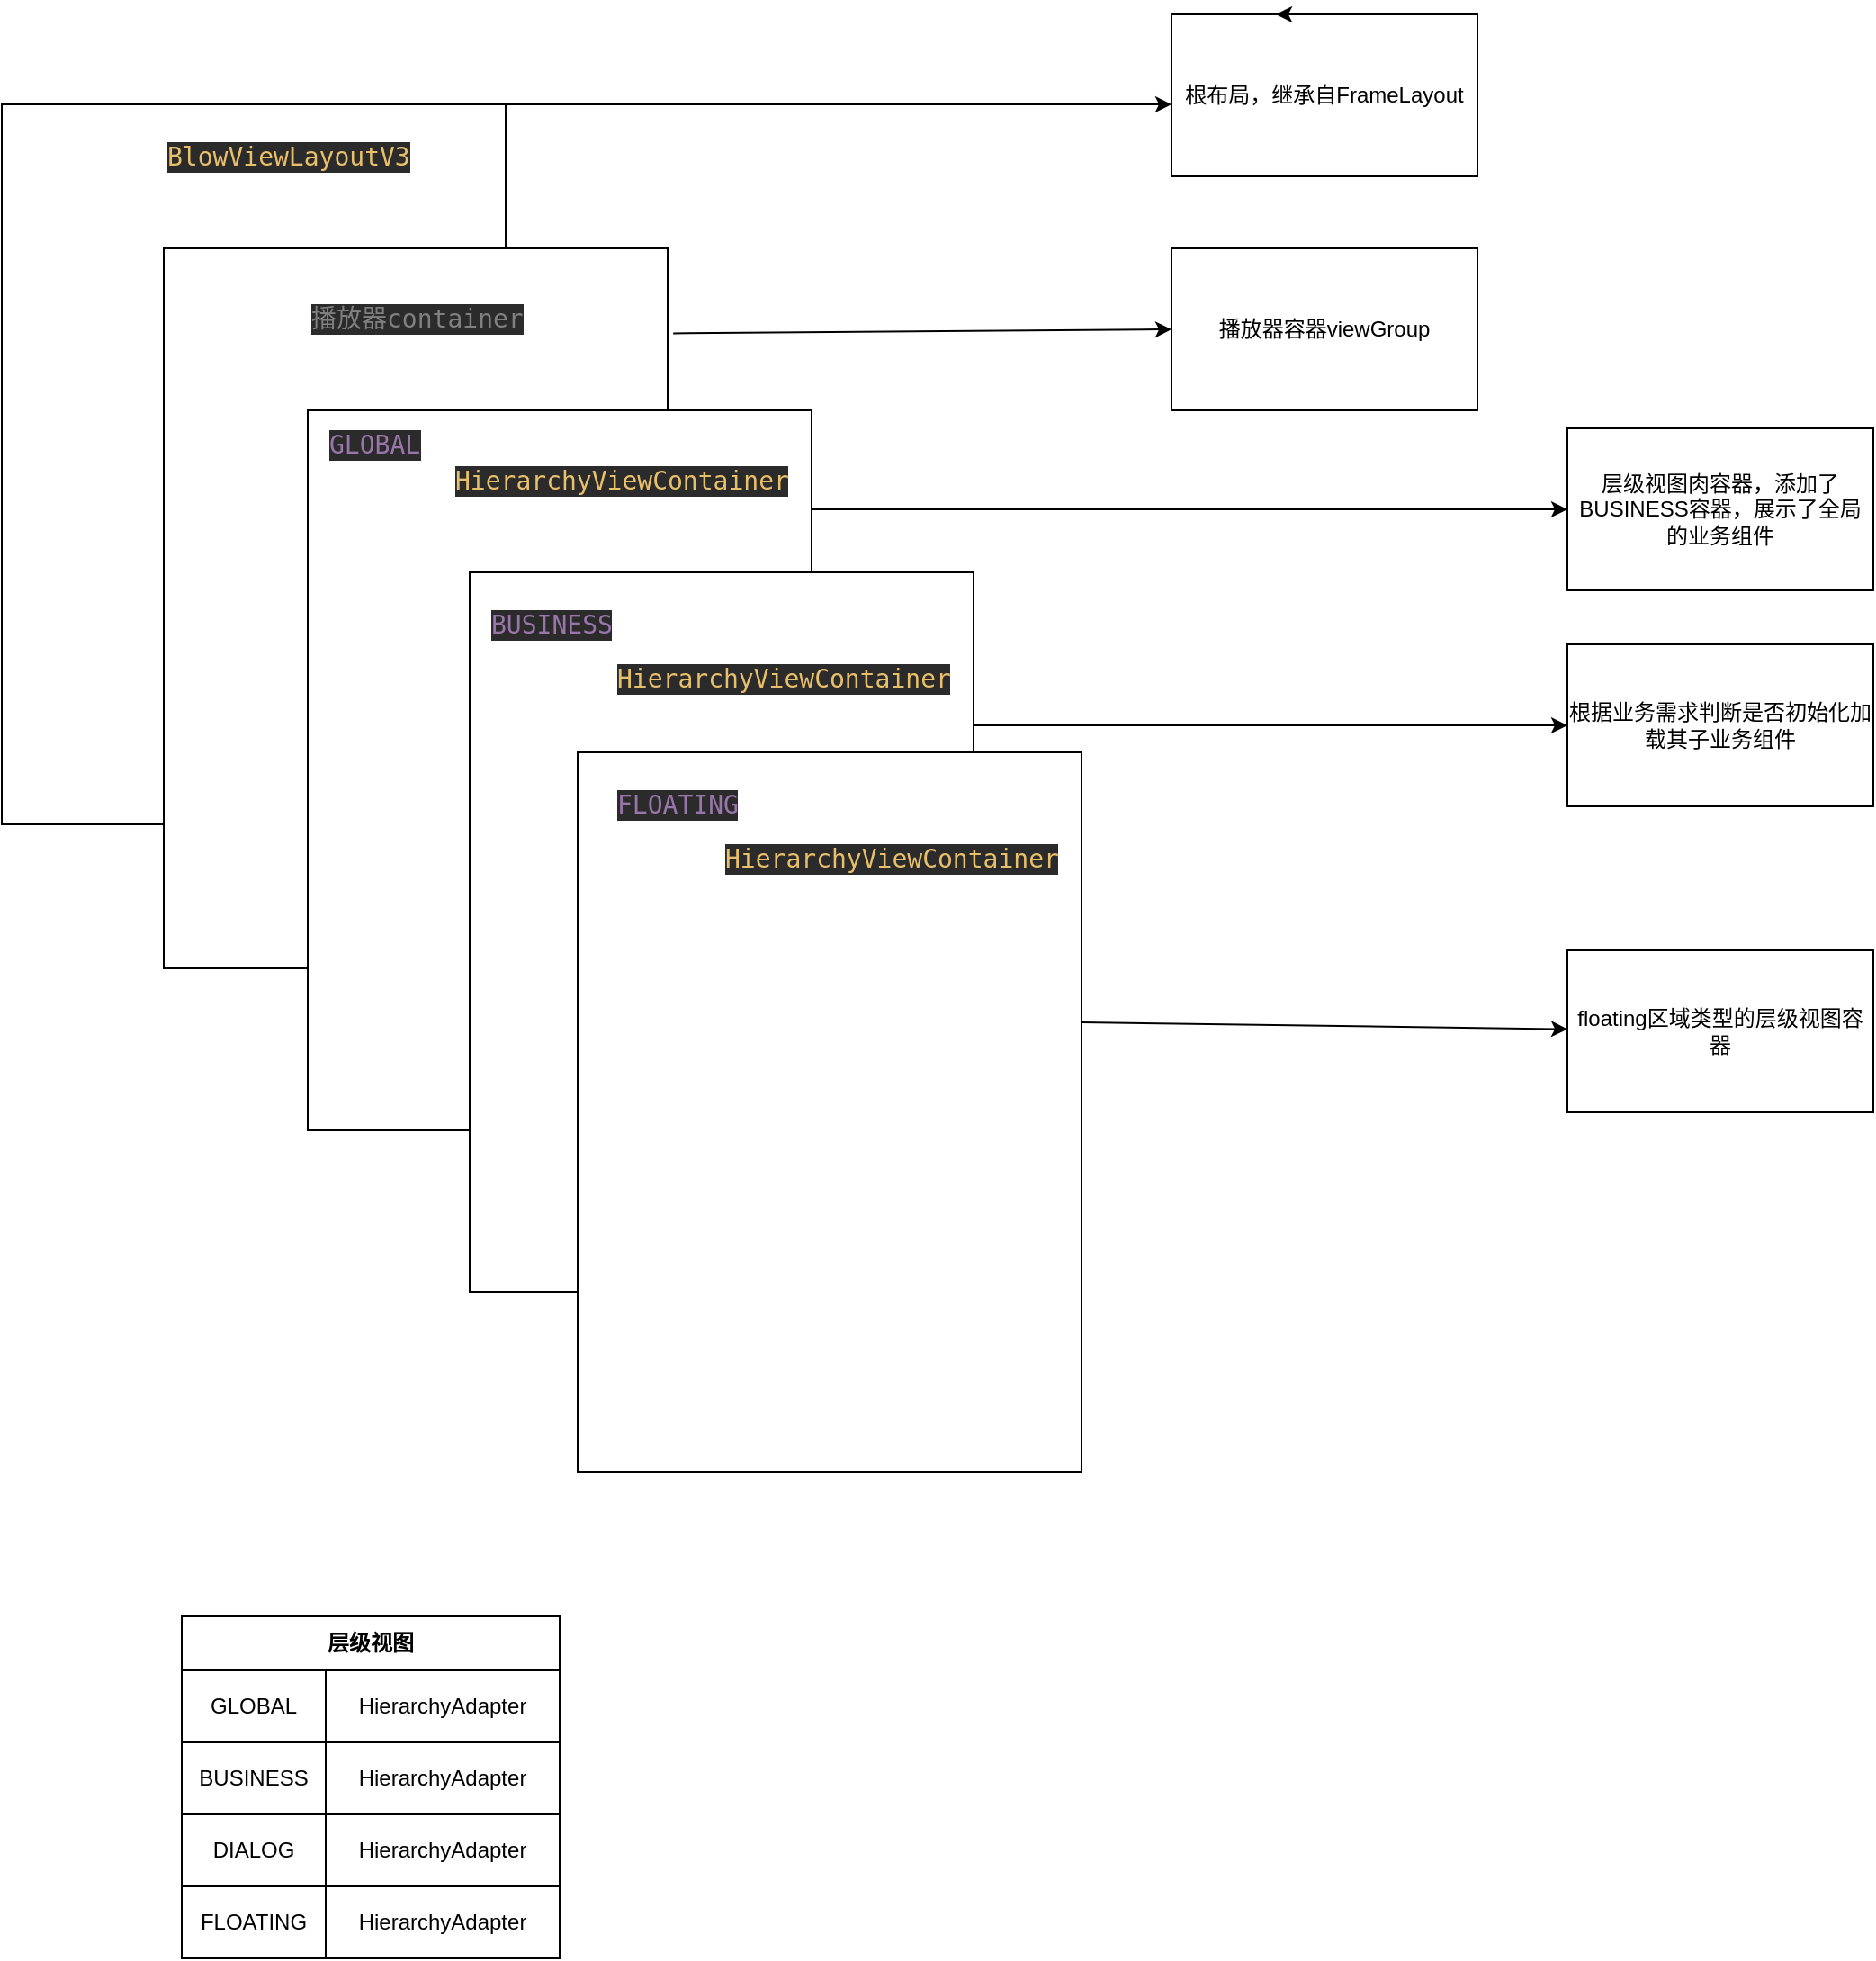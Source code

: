 <mxfile version="13.10.8" type="github">
  <diagram id="C5RBs43oDa-KdzZeNtuy" name="Page-1">
    <mxGraphModel dx="1426" dy="794" grid="1" gridSize="10" guides="1" tooltips="1" connect="1" arrows="1" fold="1" page="1" pageScale="1" pageWidth="827" pageHeight="1169" math="0" shadow="0">
      <root>
        <mxCell id="WIyWlLk6GJQsqaUBKTNV-0" />
        <mxCell id="WIyWlLk6GJQsqaUBKTNV-1" parent="WIyWlLk6GJQsqaUBKTNV-0" />
        <mxCell id="ZWcvLshL3i0wxRY5K2vE-22" style="edgeStyle=orthogonalEdgeStyle;rounded=0;orthogonalLoop=1;jettySize=auto;html=1;exitX=1;exitY=0;exitDx=0;exitDy=0;" parent="WIyWlLk6GJQsqaUBKTNV-1" source="ZWcvLshL3i0wxRY5K2vE-8" edge="1">
          <mxGeometry relative="1" as="geometry">
            <mxPoint x="820" y="90" as="targetPoint" />
            <Array as="points">
              <mxPoint x="560" y="90" />
              <mxPoint x="560" y="90" />
            </Array>
          </mxGeometry>
        </mxCell>
        <mxCell id="ZWcvLshL3i0wxRY5K2vE-8" value="" style="whiteSpace=wrap;html=1;" parent="WIyWlLk6GJQsqaUBKTNV-1" vertex="1">
          <mxGeometry x="170" y="90" width="280" height="400" as="geometry" />
        </mxCell>
        <mxCell id="ZWcvLshL3i0wxRY5K2vE-0" value="" style="whiteSpace=wrap;html=1;" parent="WIyWlLk6GJQsqaUBKTNV-1" vertex="1">
          <mxGeometry x="260" y="170" width="280" height="400" as="geometry" />
        </mxCell>
        <mxCell id="ZWcvLshL3i0wxRY5K2vE-5" value="&lt;pre style=&quot;background-color: #2b2b2b ; color: #a9b7c6 ; font-family: &amp;quot;menlo&amp;quot; , monospace ; font-size: 10.5pt&quot;&gt;&lt;span style=&quot;color: #e8bf6a&quot;&gt;BlowViewLayoutV3&lt;/span&gt;&lt;/pre&gt;" style="text;whiteSpace=wrap;html=1;" parent="WIyWlLk6GJQsqaUBKTNV-1" vertex="1">
          <mxGeometry x="260" y="90" width="160" height="60" as="geometry" />
        </mxCell>
        <mxCell id="ZWcvLshL3i0wxRY5K2vE-7" value="&lt;pre style=&quot;background-color: #2b2b2b ; color: #a9b7c6 ; font-family: &amp;quot;menlo&amp;quot; , monospace ; font-size: 10.5pt&quot;&gt;&lt;span style=&quot;color: #808080&quot;&gt;播放器container&lt;/span&gt;&lt;/pre&gt;" style="text;whiteSpace=wrap;html=1;" parent="WIyWlLk6GJQsqaUBKTNV-1" vertex="1">
          <mxGeometry x="340" y="180" width="140" height="60" as="geometry" />
        </mxCell>
        <mxCell id="ZWcvLshL3i0wxRY5K2vE-12" value="" style="whiteSpace=wrap;html=1;" parent="WIyWlLk6GJQsqaUBKTNV-1" vertex="1">
          <mxGeometry x="340" y="260" width="280" height="400" as="geometry" />
        </mxCell>
        <mxCell id="ZWcvLshL3i0wxRY5K2vE-13" value="&lt;pre style=&quot;background-color: #2b2b2b ; color: #a9b7c6 ; font-family: &amp;quot;menlo&amp;quot; , monospace ; font-size: 10.5pt&quot;&gt;&lt;span style=&quot;color: #e8bf6a&quot;&gt;HierarchyViewContainer&lt;/span&gt;&lt;/pre&gt;" style="text;whiteSpace=wrap;html=1;" parent="WIyWlLk6GJQsqaUBKTNV-1" vertex="1">
          <mxGeometry x="420" y="270" width="210" height="60" as="geometry" />
        </mxCell>
        <mxCell id="ZWcvLshL3i0wxRY5K2vE-14" value="" style="whiteSpace=wrap;html=1;" parent="WIyWlLk6GJQsqaUBKTNV-1" vertex="1">
          <mxGeometry x="430" y="350" width="280" height="400" as="geometry" />
        </mxCell>
        <mxCell id="ZWcvLshL3i0wxRY5K2vE-15" value="&lt;pre style=&quot;background-color: #2b2b2b ; color: #a9b7c6 ; font-family: &amp;quot;menlo&amp;quot; , monospace ; font-size: 10.5pt&quot;&gt;&lt;span style=&quot;color: #e8bf6a&quot;&gt;HierarchyViewContainer&lt;/span&gt;&lt;/pre&gt;" style="text;whiteSpace=wrap;html=1;" parent="WIyWlLk6GJQsqaUBKTNV-1" vertex="1">
          <mxGeometry x="510" y="380" width="210" height="60" as="geometry" />
        </mxCell>
        <mxCell id="ZWcvLshL3i0wxRY5K2vE-17" value="&lt;pre style=&quot;background-color: #2b2b2b ; color: #a9b7c6 ; font-family: &amp;quot;menlo&amp;quot; , monospace ; font-size: 10.5pt&quot;&gt;&lt;span style=&quot;color: #9876aa&quot;&gt;GLOBAL&lt;/span&gt;&lt;/pre&gt;" style="text;whiteSpace=wrap;html=1;" parent="WIyWlLk6GJQsqaUBKTNV-1" vertex="1">
          <mxGeometry x="350" y="250" width="80" height="60" as="geometry" />
        </mxCell>
        <mxCell id="ZWcvLshL3i0wxRY5K2vE-18" value="&lt;pre style=&quot;background-color: #2b2b2b ; color: #a9b7c6 ; font-family: &amp;quot;menlo&amp;quot; , monospace ; font-size: 10.5pt&quot;&gt;&lt;span style=&quot;color: #9876aa&quot;&gt;BUSINESS&lt;/span&gt;&lt;/pre&gt;" style="text;whiteSpace=wrap;html=1;" parent="WIyWlLk6GJQsqaUBKTNV-1" vertex="1">
          <mxGeometry x="440" y="350" width="90" height="60" as="geometry" />
        </mxCell>
        <mxCell id="ZWcvLshL3i0wxRY5K2vE-19" value="" style="whiteSpace=wrap;html=1;" parent="WIyWlLk6GJQsqaUBKTNV-1" vertex="1">
          <mxGeometry x="490" y="450" width="280" height="400" as="geometry" />
        </mxCell>
        <mxCell id="ZWcvLshL3i0wxRY5K2vE-20" value="&lt;pre style=&quot;background-color: #2b2b2b ; color: #a9b7c6 ; font-family: &amp;quot;menlo&amp;quot; , monospace ; font-size: 10.5pt&quot;&gt;&lt;span style=&quot;color: #e8bf6a&quot;&gt;HierarchyViewContainer&lt;/span&gt;&lt;/pre&gt;" style="text;whiteSpace=wrap;html=1;" parent="WIyWlLk6GJQsqaUBKTNV-1" vertex="1">
          <mxGeometry x="570" y="480" width="210" height="60" as="geometry" />
        </mxCell>
        <mxCell id="ZWcvLshL3i0wxRY5K2vE-21" value="&lt;pre style=&quot;background-color: #2b2b2b ; color: #a9b7c6 ; font-family: &amp;quot;menlo&amp;quot; , monospace ; font-size: 10.5pt&quot;&gt;&lt;span style=&quot;color: #9876aa&quot;&gt;FLOATING&lt;/span&gt;&lt;/pre&gt;" style="text;whiteSpace=wrap;html=1;" parent="WIyWlLk6GJQsqaUBKTNV-1" vertex="1">
          <mxGeometry x="510" y="450" width="90" height="60" as="geometry" />
        </mxCell>
        <mxCell id="ZWcvLshL3i0wxRY5K2vE-23" value="根布局，继承自FrameLayout" style="whiteSpace=wrap;html=1;" parent="WIyWlLk6GJQsqaUBKTNV-1" vertex="1">
          <mxGeometry x="820" y="40" width="170" height="90" as="geometry" />
        </mxCell>
        <mxCell id="ZWcvLshL3i0wxRY5K2vE-27" value="播放器容器viewGroup" style="whiteSpace=wrap;html=1;" parent="WIyWlLk6GJQsqaUBKTNV-1" vertex="1">
          <mxGeometry x="820" y="170" width="170" height="90" as="geometry" />
        </mxCell>
        <mxCell id="ZWcvLshL3i0wxRY5K2vE-29" value="" style="endArrow=classic;html=1;entryX=0;entryY=0.5;entryDx=0;entryDy=0;exitX=1.011;exitY=0.118;exitDx=0;exitDy=0;exitPerimeter=0;" parent="WIyWlLk6GJQsqaUBKTNV-1" source="ZWcvLshL3i0wxRY5K2vE-0" target="ZWcvLshL3i0wxRY5K2vE-27" edge="1">
          <mxGeometry width="50" height="50" relative="1" as="geometry">
            <mxPoint x="540" y="200" as="sourcePoint" />
            <mxPoint x="580" y="220" as="targetPoint" />
          </mxGeometry>
        </mxCell>
        <mxCell id="ZWcvLshL3i0wxRY5K2vE-31" style="edgeStyle=orthogonalEdgeStyle;rounded=0;orthogonalLoop=1;jettySize=auto;html=1;exitX=0.5;exitY=0;exitDx=0;exitDy=0;entryX=0.341;entryY=0.011;entryDx=0;entryDy=0;entryPerimeter=0;" parent="WIyWlLk6GJQsqaUBKTNV-1" source="ZWcvLshL3i0wxRY5K2vE-23" target="ZWcvLshL3i0wxRY5K2vE-23" edge="1">
          <mxGeometry relative="1" as="geometry" />
        </mxCell>
        <mxCell id="ZWcvLshL3i0wxRY5K2vE-32" value="层级视图肉容器，添加了BUSINESS容器，展示了全局的业务组件" style="whiteSpace=wrap;html=1;" parent="WIyWlLk6GJQsqaUBKTNV-1" vertex="1">
          <mxGeometry x="1040" y="270" width="170" height="90" as="geometry" />
        </mxCell>
        <mxCell id="ZWcvLshL3i0wxRY5K2vE-35" value="" style="endArrow=classic;html=1;entryX=0;entryY=0.5;entryDx=0;entryDy=0;" parent="WIyWlLk6GJQsqaUBKTNV-1" target="ZWcvLshL3i0wxRY5K2vE-32" edge="1">
          <mxGeometry width="50" height="50" relative="1" as="geometry">
            <mxPoint x="620" y="315" as="sourcePoint" />
            <mxPoint x="670" y="270" as="targetPoint" />
            <Array as="points">
              <mxPoint x="680" y="315" />
            </Array>
          </mxGeometry>
        </mxCell>
        <mxCell id="ZWcvLshL3i0wxRY5K2vE-36" value="根据业务需求判断是否初始化加载其子业务组件" style="whiteSpace=wrap;html=1;" parent="WIyWlLk6GJQsqaUBKTNV-1" vertex="1">
          <mxGeometry x="1040" y="390" width="170" height="90" as="geometry" />
        </mxCell>
        <mxCell id="ZWcvLshL3i0wxRY5K2vE-37" value="" style="endArrow=classic;html=1;entryX=0;entryY=0.5;entryDx=0;entryDy=0;" parent="WIyWlLk6GJQsqaUBKTNV-1" target="ZWcvLshL3i0wxRY5K2vE-36" edge="1">
          <mxGeometry width="50" height="50" relative="1" as="geometry">
            <mxPoint x="710" y="435" as="sourcePoint" />
            <mxPoint x="760" y="385" as="targetPoint" />
          </mxGeometry>
        </mxCell>
        <mxCell id="ZWcvLshL3i0wxRY5K2vE-39" value="floating区域类型的层级视图容器" style="whiteSpace=wrap;html=1;" parent="WIyWlLk6GJQsqaUBKTNV-1" vertex="1">
          <mxGeometry x="1040" y="560" width="170" height="90" as="geometry" />
        </mxCell>
        <mxCell id="ZWcvLshL3i0wxRY5K2vE-40" value="" style="endArrow=classic;html=1;" parent="WIyWlLk6GJQsqaUBKTNV-1" target="ZWcvLshL3i0wxRY5K2vE-39" edge="1">
          <mxGeometry width="50" height="50" relative="1" as="geometry">
            <mxPoint x="770" y="600" as="sourcePoint" />
            <mxPoint x="930" y="580" as="targetPoint" />
            <Array as="points" />
          </mxGeometry>
        </mxCell>
        <mxCell id="2VM_77TeETTuWiIl6dur-13" value="层级视图" style="shape=table;html=1;whiteSpace=wrap;startSize=30;container=1;collapsible=0;childLayout=tableLayout;fontStyle=1;align=center;" vertex="1" parent="WIyWlLk6GJQsqaUBKTNV-1">
          <mxGeometry x="270" y="930" width="210" height="190" as="geometry" />
        </mxCell>
        <mxCell id="2VM_77TeETTuWiIl6dur-18" value="" style="shape=partialRectangle;html=1;whiteSpace=wrap;collapsible=0;dropTarget=0;pointerEvents=0;fillColor=none;top=0;left=0;bottom=0;right=0;points=[[0,0.5],[1,0.5]];portConstraint=eastwest;" vertex="1" parent="2VM_77TeETTuWiIl6dur-13">
          <mxGeometry y="30" width="210" height="40" as="geometry" />
        </mxCell>
        <mxCell id="2VM_77TeETTuWiIl6dur-26" value="GLOBAL" style="shape=partialRectangle;html=1;whiteSpace=wrap;connectable=0;fillColor=none;top=0;left=0;bottom=0;right=0;overflow=hidden;" vertex="1" parent="2VM_77TeETTuWiIl6dur-18">
          <mxGeometry width="80" height="40" as="geometry" />
        </mxCell>
        <mxCell id="2VM_77TeETTuWiIl6dur-29" value="HierarchyAdapter" style="shape=partialRectangle;html=1;whiteSpace=wrap;connectable=0;fillColor=none;top=0;left=0;bottom=0;right=0;overflow=hidden;" vertex="1" parent="2VM_77TeETTuWiIl6dur-18">
          <mxGeometry x="80" width="130" height="40" as="geometry" />
        </mxCell>
        <mxCell id="2VM_77TeETTuWiIl6dur-14" value="" style="shape=partialRectangle;html=1;whiteSpace=wrap;collapsible=0;dropTarget=0;pointerEvents=0;fillColor=none;top=0;left=0;bottom=0;right=0;points=[[0,0.5],[1,0.5]];portConstraint=eastwest;" vertex="1" parent="2VM_77TeETTuWiIl6dur-13">
          <mxGeometry y="70" width="210" height="40" as="geometry" />
        </mxCell>
        <mxCell id="2VM_77TeETTuWiIl6dur-27" value="BUSINESS" style="shape=partialRectangle;html=1;whiteSpace=wrap;connectable=0;fillColor=none;top=0;left=0;bottom=0;right=0;overflow=hidden;" vertex="1" parent="2VM_77TeETTuWiIl6dur-14">
          <mxGeometry width="80" height="40" as="geometry" />
        </mxCell>
        <mxCell id="2VM_77TeETTuWiIl6dur-30" value="&lt;span&gt;HierarchyAdapter&lt;/span&gt;" style="shape=partialRectangle;html=1;whiteSpace=wrap;connectable=0;fillColor=none;top=0;left=0;bottom=0;right=0;overflow=hidden;" vertex="1" parent="2VM_77TeETTuWiIl6dur-14">
          <mxGeometry x="80" width="130" height="40" as="geometry" />
        </mxCell>
        <mxCell id="2VM_77TeETTuWiIl6dur-22" value="" style="shape=partialRectangle;html=1;whiteSpace=wrap;collapsible=0;dropTarget=0;pointerEvents=0;fillColor=none;top=0;left=0;bottom=0;right=0;points=[[0,0.5],[1,0.5]];portConstraint=eastwest;" vertex="1" parent="2VM_77TeETTuWiIl6dur-13">
          <mxGeometry y="110" width="210" height="40" as="geometry" />
        </mxCell>
        <mxCell id="2VM_77TeETTuWiIl6dur-28" value="DIALOG" style="shape=partialRectangle;html=1;whiteSpace=wrap;connectable=0;fillColor=none;top=0;left=0;bottom=0;right=0;overflow=hidden;" vertex="1" parent="2VM_77TeETTuWiIl6dur-22">
          <mxGeometry width="80" height="40" as="geometry" />
        </mxCell>
        <mxCell id="2VM_77TeETTuWiIl6dur-31" value="HierarchyAdapter" style="shape=partialRectangle;html=1;whiteSpace=wrap;connectable=0;fillColor=none;top=0;left=0;bottom=0;right=0;overflow=hidden;" vertex="1" parent="2VM_77TeETTuWiIl6dur-22">
          <mxGeometry x="80" width="130" height="40" as="geometry" />
        </mxCell>
        <mxCell id="2VM_77TeETTuWiIl6dur-36" style="shape=partialRectangle;html=1;whiteSpace=wrap;collapsible=0;dropTarget=0;pointerEvents=0;fillColor=none;top=0;left=0;bottom=0;right=0;points=[[0,0.5],[1,0.5]];portConstraint=eastwest;" vertex="1" parent="2VM_77TeETTuWiIl6dur-13">
          <mxGeometry y="150" width="210" height="40" as="geometry" />
        </mxCell>
        <mxCell id="2VM_77TeETTuWiIl6dur-37" value="FLOATING" style="shape=partialRectangle;html=1;whiteSpace=wrap;connectable=0;fillColor=none;top=0;left=0;bottom=0;right=0;overflow=hidden;" vertex="1" parent="2VM_77TeETTuWiIl6dur-36">
          <mxGeometry width="80" height="40" as="geometry" />
        </mxCell>
        <mxCell id="2VM_77TeETTuWiIl6dur-38" value="&lt;span&gt;HierarchyAdapter&lt;/span&gt;" style="shape=partialRectangle;html=1;whiteSpace=wrap;connectable=0;fillColor=none;top=0;left=0;bottom=0;right=0;overflow=hidden;" vertex="1" parent="2VM_77TeETTuWiIl6dur-36">
          <mxGeometry x="80" width="130" height="40" as="geometry" />
        </mxCell>
      </root>
    </mxGraphModel>
  </diagram>
</mxfile>
